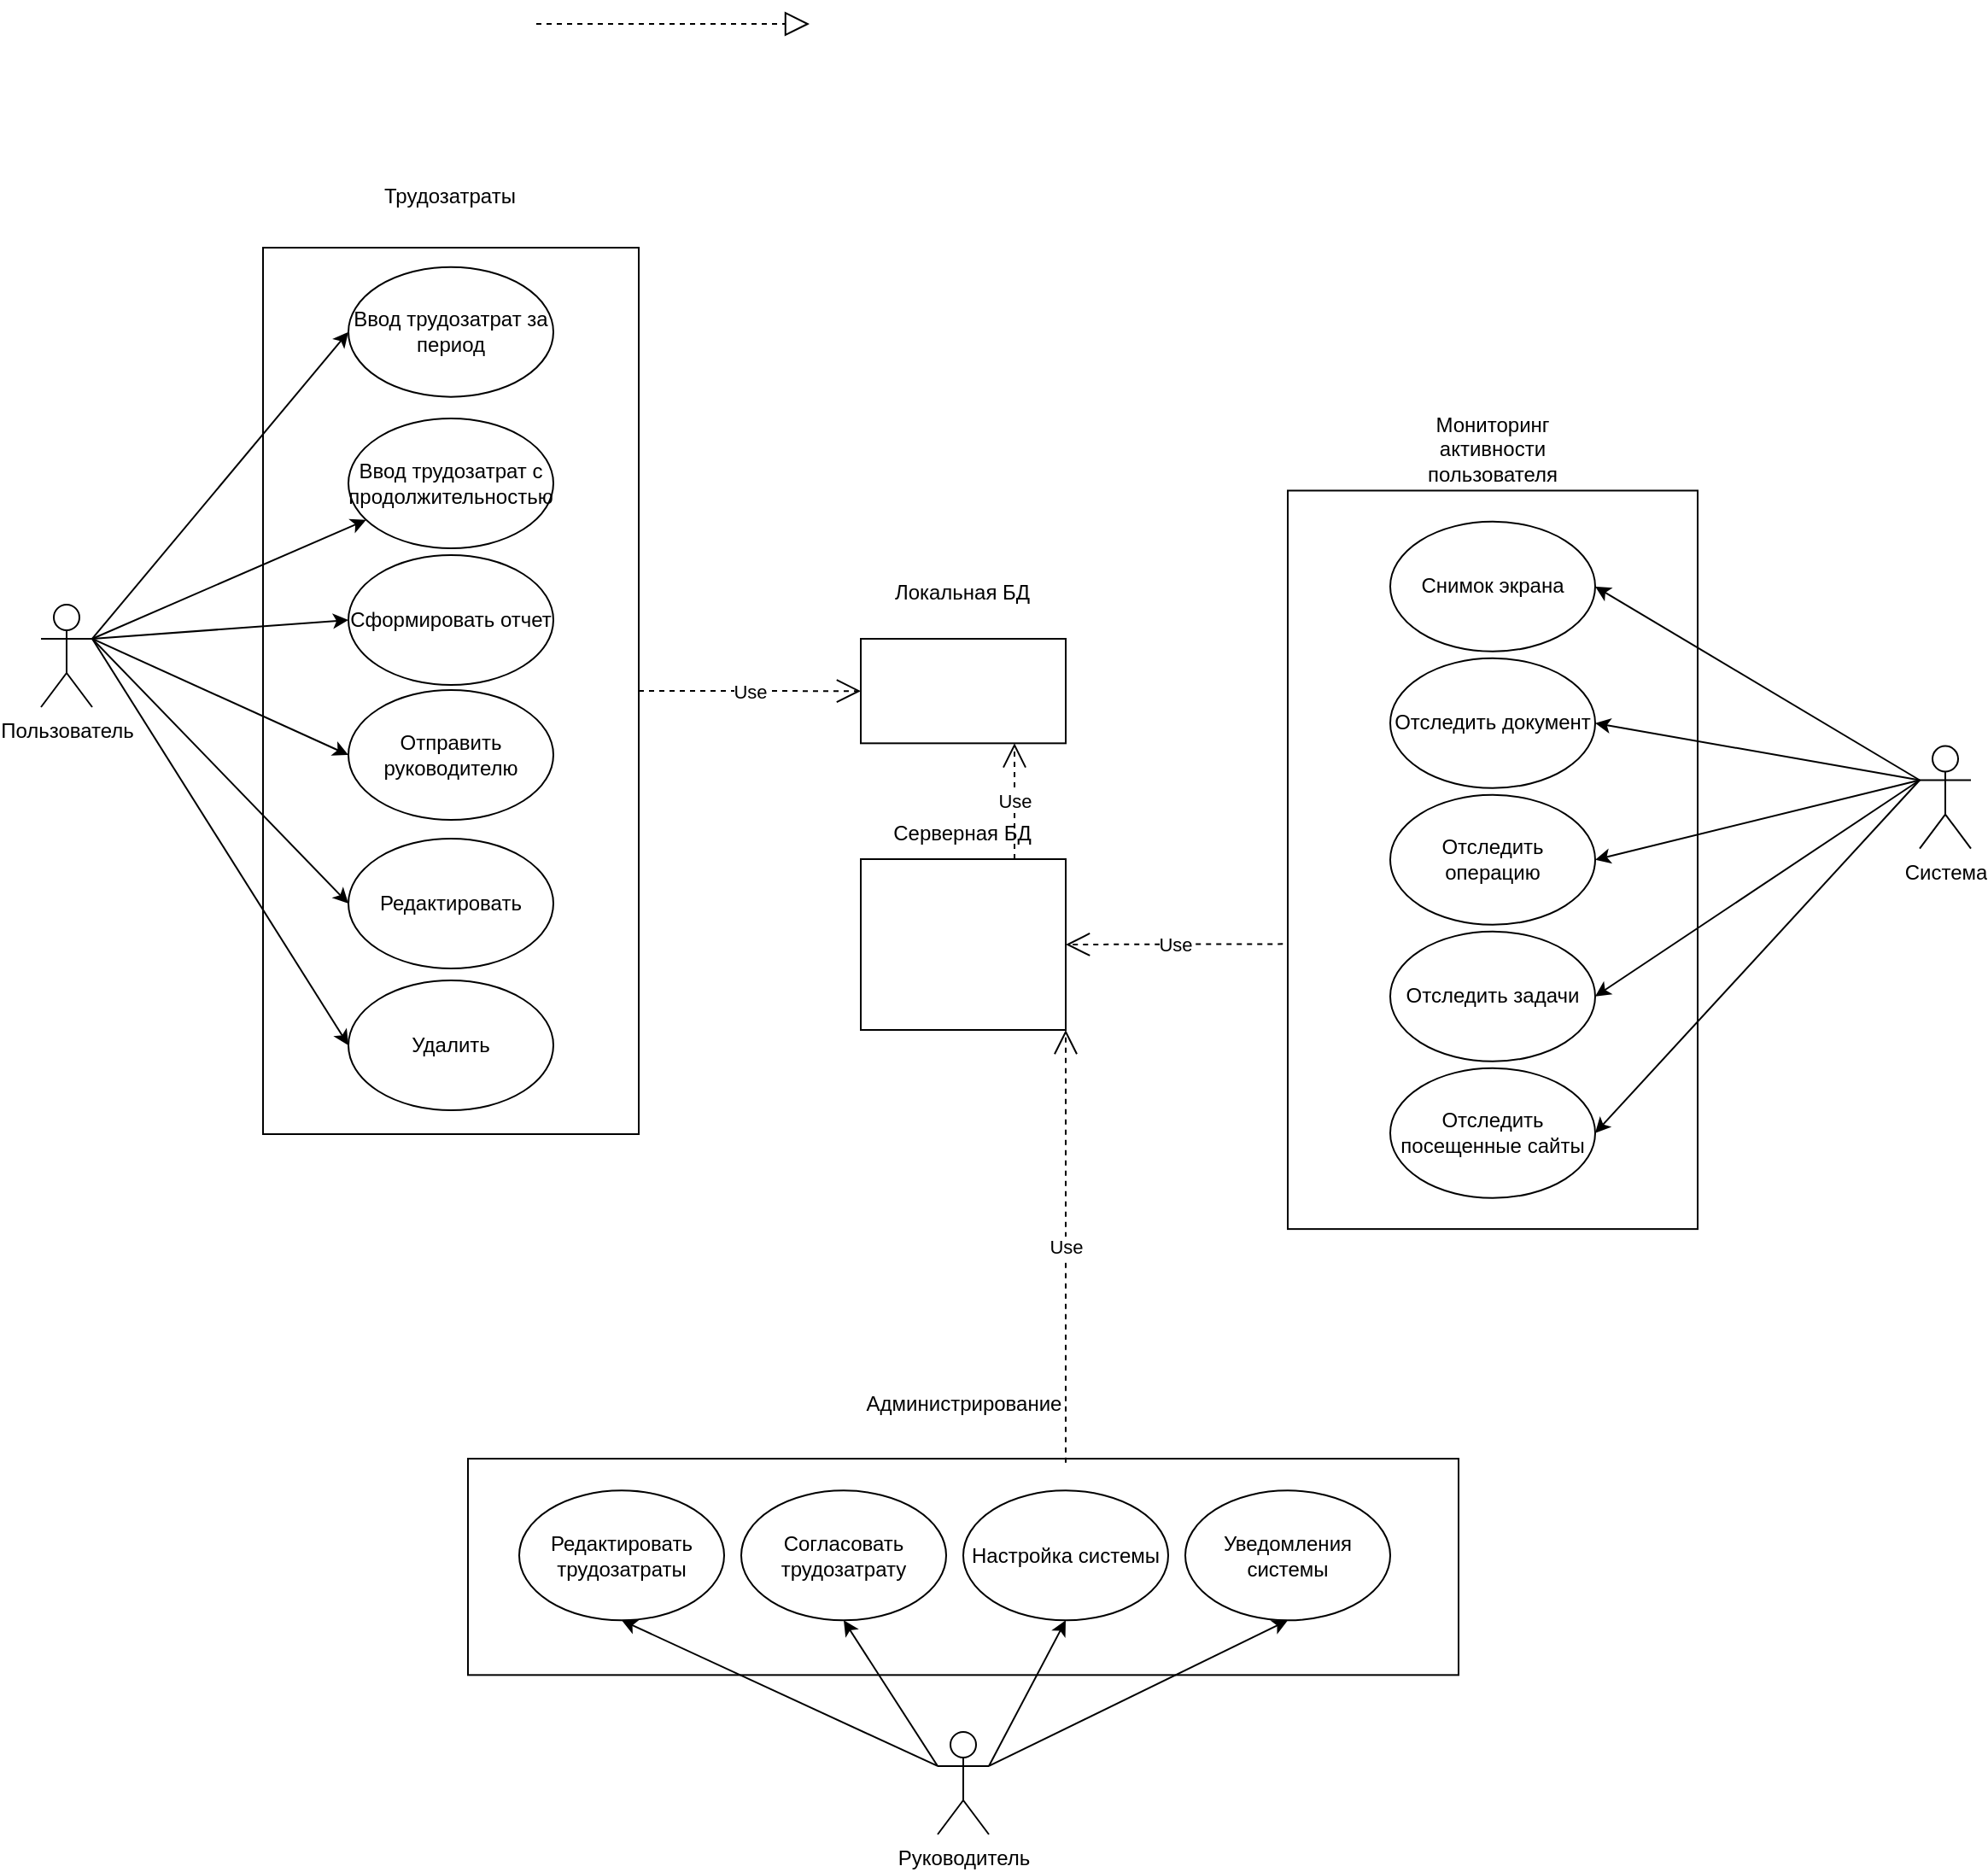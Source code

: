 <mxfile version="20.8.13" type="github">
  <diagram name="Страница 1" id="xR6QezIAfQtRVyQFzhz1">
    <mxGraphModel dx="1687" dy="869" grid="1" gridSize="10" guides="1" tooltips="1" connect="1" arrows="1" fold="1" page="1" pageScale="1" pageWidth="827" pageHeight="1169" math="0" shadow="0">
      <root>
        <mxCell id="0" />
        <mxCell id="1" parent="0" />
        <mxCell id="MefCaFTjjXVod8S6KdbM-3" value="Трудозатраты" style="text;html=1;strokeColor=none;fillColor=none;align=center;verticalAlign=middle;whiteSpace=wrap;rounded=0;container=0;" vertex="1" parent="1">
          <mxGeometry x="225.312" y="150" width="89.375" height="82.333" as="geometry" />
        </mxCell>
        <mxCell id="MefCaFTjjXVod8S6KdbM-45" value="" style="group" vertex="1" connectable="0" parent="1">
          <mxGeometry x="30" y="221" width="350" height="519" as="geometry" />
        </mxCell>
        <mxCell id="MefCaFTjjXVod8S6KdbM-31" value="Пользователь" style="shape=umlActor;verticalLabelPosition=bottom;verticalAlign=top;html=1;outlineConnect=0;" vertex="1" parent="MefCaFTjjXVod8S6KdbM-45">
          <mxGeometry y="209" width="30" height="60" as="geometry" />
        </mxCell>
        <mxCell id="MefCaFTjjXVod8S6KdbM-2" value="" style="rounded=0;whiteSpace=wrap;html=1;container=0;" vertex="1" parent="MefCaFTjjXVod8S6KdbM-45">
          <mxGeometry x="130" width="220" height="519" as="geometry" />
        </mxCell>
        <mxCell id="MefCaFTjjXVod8S6KdbM-19" value="Ввод трудозатрат за период" style="ellipse;whiteSpace=wrap;html=1;container=0;" vertex="1" parent="MefCaFTjjXVod8S6KdbM-45">
          <mxGeometry x="180" y="11.33" width="120" height="76" as="geometry" />
        </mxCell>
        <mxCell id="MefCaFTjjXVod8S6KdbM-21" value="Сформировать отчет" style="ellipse;whiteSpace=wrap;html=1;container=0;" vertex="1" parent="MefCaFTjjXVod8S6KdbM-45">
          <mxGeometry x="180" y="180" width="120" height="76" as="geometry" />
        </mxCell>
        <mxCell id="MefCaFTjjXVod8S6KdbM-22" value="Отправить руководителю" style="ellipse;whiteSpace=wrap;html=1;container=0;" vertex="1" parent="MefCaFTjjXVod8S6KdbM-45">
          <mxGeometry x="180" y="259" width="120" height="76" as="geometry" />
        </mxCell>
        <mxCell id="MefCaFTjjXVod8S6KdbM-29" value="Ввод трудозатрат с продолжительностью" style="ellipse;whiteSpace=wrap;html=1;container=0;" vertex="1" parent="MefCaFTjjXVod8S6KdbM-45">
          <mxGeometry x="180" y="100" width="120" height="76" as="geometry" />
        </mxCell>
        <mxCell id="MefCaFTjjXVod8S6KdbM-41" value="Редактировать" style="ellipse;whiteSpace=wrap;html=1;container=0;" vertex="1" parent="MefCaFTjjXVod8S6KdbM-45">
          <mxGeometry x="180" y="346" width="120" height="76" as="geometry" />
        </mxCell>
        <mxCell id="MefCaFTjjXVod8S6KdbM-42" value="Удалить" style="ellipse;whiteSpace=wrap;html=1;container=0;" vertex="1" parent="MefCaFTjjXVod8S6KdbM-45">
          <mxGeometry x="180" y="429" width="120" height="76" as="geometry" />
        </mxCell>
        <mxCell id="MefCaFTjjXVod8S6KdbM-37" value="" style="endArrow=classic;html=1;rounded=0;entryX=0;entryY=0.5;entryDx=0;entryDy=0;exitX=1;exitY=0.333;exitDx=0;exitDy=0;exitPerimeter=0;" edge="1" parent="MefCaFTjjXVod8S6KdbM-45" source="MefCaFTjjXVod8S6KdbM-31" target="MefCaFTjjXVod8S6KdbM-19">
          <mxGeometry width="50" height="50" relative="1" as="geometry">
            <mxPoint x="30" y="149" as="sourcePoint" />
            <mxPoint x="190.204" y="151.132" as="targetPoint" />
          </mxGeometry>
        </mxCell>
        <mxCell id="MefCaFTjjXVod8S6KdbM-35" value="" style="endArrow=classic;html=1;rounded=0;exitX=1;exitY=0.333;exitDx=0;exitDy=0;exitPerimeter=0;" edge="1" parent="MefCaFTjjXVod8S6KdbM-45" source="MefCaFTjjXVod8S6KdbM-31" target="MefCaFTjjXVod8S6KdbM-29">
          <mxGeometry width="50" height="50" relative="1" as="geometry">
            <mxPoint x="30" y="149" as="sourcePoint" />
            <mxPoint x="630" y="168" as="targetPoint" />
          </mxGeometry>
        </mxCell>
        <mxCell id="MefCaFTjjXVod8S6KdbM-36" value="" style="endArrow=classic;html=1;rounded=0;entryX=0;entryY=0.5;entryDx=0;entryDy=0;exitX=1;exitY=0.333;exitDx=0;exitDy=0;exitPerimeter=0;" edge="1" parent="MefCaFTjjXVod8S6KdbM-45" source="MefCaFTjjXVod8S6KdbM-31" target="MefCaFTjjXVod8S6KdbM-21">
          <mxGeometry width="50" height="50" relative="1" as="geometry">
            <mxPoint x="30" y="149" as="sourcePoint" />
            <mxPoint x="160" y="328" as="targetPoint" />
          </mxGeometry>
        </mxCell>
        <mxCell id="MefCaFTjjXVod8S6KdbM-34" value="" style="endArrow=classic;html=1;rounded=0;exitX=1;exitY=0.333;exitDx=0;exitDy=0;exitPerimeter=0;entryX=0;entryY=0.5;entryDx=0;entryDy=0;" edge="1" parent="MefCaFTjjXVod8S6KdbM-45" source="MefCaFTjjXVod8S6KdbM-31" target="MefCaFTjjXVod8S6KdbM-22">
          <mxGeometry width="50" height="50" relative="1" as="geometry">
            <mxPoint x="30" y="319" as="sourcePoint" />
            <mxPoint x="80" y="269" as="targetPoint" />
          </mxGeometry>
        </mxCell>
        <mxCell id="MefCaFTjjXVod8S6KdbM-43" value="" style="endArrow=classic;html=1;rounded=0;exitX=1;exitY=0.333;exitDx=0;exitDy=0;exitPerimeter=0;entryX=0;entryY=0.5;entryDx=0;entryDy=0;" edge="1" parent="MefCaFTjjXVod8S6KdbM-45" source="MefCaFTjjXVod8S6KdbM-31" target="MefCaFTjjXVod8S6KdbM-41">
          <mxGeometry width="50" height="50" relative="1" as="geometry">
            <mxPoint x="40" y="159" as="sourcePoint" />
            <mxPoint x="190" y="307" as="targetPoint" />
          </mxGeometry>
        </mxCell>
        <mxCell id="MefCaFTjjXVod8S6KdbM-44" value="" style="endArrow=classic;html=1;rounded=0;exitX=1;exitY=0.333;exitDx=0;exitDy=0;exitPerimeter=0;entryX=0;entryY=0.5;entryDx=0;entryDy=0;" edge="1" parent="MefCaFTjjXVod8S6KdbM-45" source="MefCaFTjjXVod8S6KdbM-31" target="MefCaFTjjXVod8S6KdbM-42">
          <mxGeometry width="50" height="50" relative="1" as="geometry">
            <mxPoint x="50" y="169" as="sourcePoint" />
            <mxPoint x="200" y="317" as="targetPoint" />
          </mxGeometry>
        </mxCell>
        <mxCell id="MefCaFTjjXVod8S6KdbM-55" value="" style="group" vertex="1" connectable="0" parent="1">
          <mxGeometry x="510" y="400" width="120" height="111.17" as="geometry" />
        </mxCell>
        <mxCell id="MefCaFTjjXVod8S6KdbM-40" value="" style="group" vertex="1" connectable="0" parent="MefCaFTjjXVod8S6KdbM-55">
          <mxGeometry width="120" height="61.17" as="geometry" />
        </mxCell>
        <mxCell id="MefCaFTjjXVod8S6KdbM-39" value="Локальная БД" style="text;html=1;strokeColor=none;fillColor=none;align=center;verticalAlign=middle;whiteSpace=wrap;rounded=0;container=0;" vertex="1" parent="MefCaFTjjXVod8S6KdbM-40">
          <mxGeometry x="15.312" width="89.375" height="45.303" as="geometry" />
        </mxCell>
        <mxCell id="MefCaFTjjXVod8S6KdbM-38" value="" style="rounded=0;whiteSpace=wrap;html=1;" vertex="1" parent="MefCaFTjjXVod8S6KdbM-55">
          <mxGeometry y="50" width="120" height="61.17" as="geometry" />
        </mxCell>
        <mxCell id="MefCaFTjjXVod8S6KdbM-63" value="" style="group" vertex="1" connectable="0" parent="1">
          <mxGeometry x="760" y="320" width="400" height="475.56" as="geometry" />
        </mxCell>
        <mxCell id="MefCaFTjjXVod8S6KdbM-6" value="" style="group" vertex="1" connectable="0" parent="MefCaFTjjXVod8S6KdbM-63">
          <mxGeometry width="240" height="475.56" as="geometry" />
        </mxCell>
        <mxCell id="MefCaFTjjXVod8S6KdbM-7" value="" style="rounded=0;whiteSpace=wrap;html=1;" vertex="1" parent="MefCaFTjjXVod8S6KdbM-6">
          <mxGeometry y="43.233" width="240" height="432.327" as="geometry" />
        </mxCell>
        <mxCell id="MefCaFTjjXVod8S6KdbM-8" value="Мониторинг активности пользователя" style="text;html=1;strokeColor=none;fillColor=none;align=center;verticalAlign=middle;whiteSpace=wrap;rounded=0;" vertex="1" parent="MefCaFTjjXVod8S6KdbM-6">
          <mxGeometry x="60" y="-37.228" width="120" height="111.685" as="geometry" />
        </mxCell>
        <mxCell id="MefCaFTjjXVod8S6KdbM-23" value="Снимок экрана" style="ellipse;whiteSpace=wrap;html=1;" vertex="1" parent="MefCaFTjjXVod8S6KdbM-6">
          <mxGeometry x="60" y="61.4" width="120" height="76" as="geometry" />
        </mxCell>
        <mxCell id="MefCaFTjjXVod8S6KdbM-24" value="Отследить документ" style="ellipse;whiteSpace=wrap;html=1;" vertex="1" parent="MefCaFTjjXVod8S6KdbM-6">
          <mxGeometry x="60" y="141.4" width="120" height="76" as="geometry" />
        </mxCell>
        <mxCell id="MefCaFTjjXVod8S6KdbM-25" value="Отследить операцию" style="ellipse;whiteSpace=wrap;html=1;" vertex="1" parent="MefCaFTjjXVod8S6KdbM-6">
          <mxGeometry x="60" y="221.4" width="120" height="76" as="geometry" />
        </mxCell>
        <mxCell id="MefCaFTjjXVod8S6KdbM-26" value="Отследить задачи" style="ellipse;whiteSpace=wrap;html=1;" vertex="1" parent="MefCaFTjjXVod8S6KdbM-6">
          <mxGeometry x="60" y="301.4" width="120" height="76" as="geometry" />
        </mxCell>
        <mxCell id="MefCaFTjjXVod8S6KdbM-27" value="Отследить посещенные сайты" style="ellipse;whiteSpace=wrap;html=1;" vertex="1" parent="MefCaFTjjXVod8S6KdbM-6">
          <mxGeometry x="60" y="381.4" width="120" height="76" as="geometry" />
        </mxCell>
        <mxCell id="MefCaFTjjXVod8S6KdbM-56" value="Система" style="shape=umlActor;verticalLabelPosition=bottom;verticalAlign=top;html=1;outlineConnect=0;" vertex="1" parent="MefCaFTjjXVod8S6KdbM-63">
          <mxGeometry x="370" y="192.77" width="30" height="60" as="geometry" />
        </mxCell>
        <mxCell id="MefCaFTjjXVod8S6KdbM-58" value="" style="endArrow=classic;html=1;rounded=0;exitX=0;exitY=0.333;exitDx=0;exitDy=0;exitPerimeter=0;entryX=1;entryY=0.5;entryDx=0;entryDy=0;" edge="1" parent="MefCaFTjjXVod8S6KdbM-63" source="MefCaFTjjXVod8S6KdbM-56" target="MefCaFTjjXVod8S6KdbM-27">
          <mxGeometry width="50" height="50" relative="1" as="geometry">
            <mxPoint x="270" y="237.56" as="sourcePoint" />
            <mxPoint x="420" y="475.56" as="targetPoint" />
          </mxGeometry>
        </mxCell>
        <mxCell id="MefCaFTjjXVod8S6KdbM-59" value="" style="endArrow=classic;html=1;rounded=0;exitX=0;exitY=0.333;exitDx=0;exitDy=0;exitPerimeter=0;entryX=1;entryY=0.5;entryDx=0;entryDy=0;" edge="1" parent="MefCaFTjjXVod8S6KdbM-63" source="MefCaFTjjXVod8S6KdbM-56" target="MefCaFTjjXVod8S6KdbM-26">
          <mxGeometry width="50" height="50" relative="1" as="geometry">
            <mxPoint x="380" y="222.77" as="sourcePoint" />
            <mxPoint x="190" y="429.4" as="targetPoint" />
          </mxGeometry>
        </mxCell>
        <mxCell id="MefCaFTjjXVod8S6KdbM-60" value="" style="endArrow=classic;html=1;rounded=0;exitX=0;exitY=0.333;exitDx=0;exitDy=0;exitPerimeter=0;entryX=1;entryY=0.5;entryDx=0;entryDy=0;" edge="1" parent="MefCaFTjjXVod8S6KdbM-63" source="MefCaFTjjXVod8S6KdbM-56" target="MefCaFTjjXVod8S6KdbM-25">
          <mxGeometry width="50" height="50" relative="1" as="geometry">
            <mxPoint x="390" y="232.77" as="sourcePoint" />
            <mxPoint x="200" y="439.4" as="targetPoint" />
          </mxGeometry>
        </mxCell>
        <mxCell id="MefCaFTjjXVod8S6KdbM-61" value="" style="endArrow=classic;html=1;rounded=0;exitX=0;exitY=0.333;exitDx=0;exitDy=0;exitPerimeter=0;entryX=1;entryY=0.5;entryDx=0;entryDy=0;" edge="1" parent="MefCaFTjjXVod8S6KdbM-63" source="MefCaFTjjXVod8S6KdbM-56" target="MefCaFTjjXVod8S6KdbM-24">
          <mxGeometry width="50" height="50" relative="1" as="geometry">
            <mxPoint x="400" y="242.77" as="sourcePoint" />
            <mxPoint x="210" y="449.4" as="targetPoint" />
          </mxGeometry>
        </mxCell>
        <mxCell id="MefCaFTjjXVod8S6KdbM-62" value="" style="endArrow=classic;html=1;rounded=0;exitX=0;exitY=0.333;exitDx=0;exitDy=0;exitPerimeter=0;entryX=1;entryY=0.5;entryDx=0;entryDy=0;" edge="1" parent="MefCaFTjjXVod8S6KdbM-63" source="MefCaFTjjXVod8S6KdbM-56" target="MefCaFTjjXVod8S6KdbM-23">
          <mxGeometry width="50" height="50" relative="1" as="geometry">
            <mxPoint x="410" y="252.77" as="sourcePoint" />
            <mxPoint x="220" y="459.4" as="targetPoint" />
          </mxGeometry>
        </mxCell>
        <mxCell id="MefCaFTjjXVod8S6KdbM-64" value="Руководитель" style="shape=umlActor;verticalLabelPosition=bottom;verticalAlign=top;html=1;outlineConnect=0;" vertex="1" parent="1">
          <mxGeometry x="555" y="1090" width="30" height="60" as="geometry" />
        </mxCell>
        <mxCell id="MefCaFTjjXVod8S6KdbM-67" value="" style="group" vertex="1" connectable="0" parent="1">
          <mxGeometry x="280" y="860" width="580" height="190" as="geometry" />
        </mxCell>
        <mxCell id="MefCaFTjjXVod8S6KdbM-65" value="" style="rounded=0;whiteSpace=wrap;html=1;" vertex="1" parent="MefCaFTjjXVod8S6KdbM-67">
          <mxGeometry y="70" width="580" height="126.67" as="geometry" />
        </mxCell>
        <mxCell id="MefCaFTjjXVod8S6KdbM-66" value="Администрирование" style="text;html=1;strokeColor=none;fillColor=none;align=center;verticalAlign=middle;whiteSpace=wrap;rounded=0;" vertex="1" parent="MefCaFTjjXVod8S6KdbM-67">
          <mxGeometry x="182.5" y="6.67" width="215" height="63.333" as="geometry" />
        </mxCell>
        <mxCell id="MefCaFTjjXVod8S6KdbM-68" value="Редактировать трудозатраты" style="ellipse;whiteSpace=wrap;html=1;" vertex="1" parent="MefCaFTjjXVod8S6KdbM-67">
          <mxGeometry x="30" y="88.67" width="120" height="76" as="geometry" />
        </mxCell>
        <mxCell id="MefCaFTjjXVod8S6KdbM-69" value="Согласовать трудозатрату" style="ellipse;whiteSpace=wrap;html=1;" vertex="1" parent="MefCaFTjjXVod8S6KdbM-67">
          <mxGeometry x="160" y="88.67" width="120" height="76" as="geometry" />
        </mxCell>
        <mxCell id="MefCaFTjjXVod8S6KdbM-70" value="Настройка системы" style="ellipse;whiteSpace=wrap;html=1;" vertex="1" parent="MefCaFTjjXVod8S6KdbM-67">
          <mxGeometry x="290" y="88.67" width="120" height="76" as="geometry" />
        </mxCell>
        <mxCell id="MefCaFTjjXVod8S6KdbM-71" value="Уведомления системы" style="ellipse;whiteSpace=wrap;html=1;" vertex="1" parent="MefCaFTjjXVod8S6KdbM-67">
          <mxGeometry x="420" y="88.67" width="120" height="76" as="geometry" />
        </mxCell>
        <mxCell id="MefCaFTjjXVod8S6KdbM-72" value="" style="endArrow=classic;html=1;rounded=0;exitX=0;exitY=0.333;exitDx=0;exitDy=0;exitPerimeter=0;entryX=0.5;entryY=1;entryDx=0;entryDy=0;" edge="1" parent="1" source="MefCaFTjjXVod8S6KdbM-64" target="MefCaFTjjXVod8S6KdbM-68">
          <mxGeometry width="50" height="50" relative="1" as="geometry">
            <mxPoint x="144.69" y="960" as="sourcePoint" />
            <mxPoint x="294.69" y="1198" as="targetPoint" />
          </mxGeometry>
        </mxCell>
        <mxCell id="MefCaFTjjXVod8S6KdbM-73" value="" style="endArrow=classic;html=1;rounded=0;exitX=1;exitY=0.333;exitDx=0;exitDy=0;exitPerimeter=0;entryX=0.5;entryY=1;entryDx=0;entryDy=0;" edge="1" parent="1" source="MefCaFTjjXVod8S6KdbM-64" target="MefCaFTjjXVod8S6KdbM-71">
          <mxGeometry width="50" height="50" relative="1" as="geometry">
            <mxPoint x="565" y="1120" as="sourcePoint" />
            <mxPoint x="380" y="1034.67" as="targetPoint" />
          </mxGeometry>
        </mxCell>
        <mxCell id="MefCaFTjjXVod8S6KdbM-74" value="" style="endArrow=classic;html=1;rounded=0;exitX=1;exitY=0.333;exitDx=0;exitDy=0;exitPerimeter=0;entryX=0.5;entryY=1;entryDx=0;entryDy=0;" edge="1" parent="1" source="MefCaFTjjXVod8S6KdbM-64" target="MefCaFTjjXVod8S6KdbM-70">
          <mxGeometry width="50" height="50" relative="1" as="geometry">
            <mxPoint x="595" y="1120" as="sourcePoint" />
            <mxPoint x="770" y="1034.67" as="targetPoint" />
          </mxGeometry>
        </mxCell>
        <mxCell id="MefCaFTjjXVod8S6KdbM-75" value="" style="endArrow=classic;html=1;rounded=0;exitX=0;exitY=0.333;exitDx=0;exitDy=0;exitPerimeter=0;entryX=0.5;entryY=1;entryDx=0;entryDy=0;" edge="1" parent="1" source="MefCaFTjjXVod8S6KdbM-64" target="MefCaFTjjXVod8S6KdbM-69">
          <mxGeometry width="50" height="50" relative="1" as="geometry">
            <mxPoint x="595" y="1120" as="sourcePoint" />
            <mxPoint x="640" y="1034.67" as="targetPoint" />
          </mxGeometry>
        </mxCell>
        <mxCell id="MefCaFTjjXVod8S6KdbM-76" value="" style="group" vertex="1" connectable="0" parent="1">
          <mxGeometry x="510" y="529" width="120" height="150" as="geometry" />
        </mxCell>
        <mxCell id="MefCaFTjjXVod8S6KdbM-77" value="" style="group" vertex="1" connectable="0" parent="MefCaFTjjXVod8S6KdbM-76">
          <mxGeometry y="12.4" width="120" height="61.17" as="geometry" />
        </mxCell>
        <mxCell id="MefCaFTjjXVod8S6KdbM-78" value="Серверная БД" style="text;html=1;strokeColor=none;fillColor=none;align=center;verticalAlign=middle;whiteSpace=wrap;rounded=0;container=0;" vertex="1" parent="MefCaFTjjXVod8S6KdbM-77">
          <mxGeometry x="15.312" width="89.375" height="45.303" as="geometry" />
        </mxCell>
        <mxCell id="MefCaFTjjXVod8S6KdbM-79" value="" style="rounded=0;whiteSpace=wrap;html=1;" vertex="1" parent="MefCaFTjjXVod8S6KdbM-76">
          <mxGeometry y="50" width="120" height="100" as="geometry" />
        </mxCell>
        <mxCell id="MefCaFTjjXVod8S6KdbM-86" value="" style="endArrow=block;dashed=1;endFill=0;endSize=12;html=1;rounded=0;" edge="1" parent="1">
          <mxGeometry width="160" relative="1" as="geometry">
            <mxPoint x="320" y="90" as="sourcePoint" />
            <mxPoint x="480" y="90" as="targetPoint" />
          </mxGeometry>
        </mxCell>
        <mxCell id="MefCaFTjjXVod8S6KdbM-87" value="Use" style="endArrow=open;endSize=12;dashed=1;html=1;rounded=0;exitX=1;exitY=0.5;exitDx=0;exitDy=0;entryX=0;entryY=0.5;entryDx=0;entryDy=0;" edge="1" parent="1" source="MefCaFTjjXVod8S6KdbM-2" target="MefCaFTjjXVod8S6KdbM-38">
          <mxGeometry width="160" relative="1" as="geometry">
            <mxPoint x="395" y="380" as="sourcePoint" />
            <mxPoint x="555" y="380" as="targetPoint" />
          </mxGeometry>
        </mxCell>
        <mxCell id="MefCaFTjjXVod8S6KdbM-88" value="Use" style="endArrow=open;endSize=12;dashed=1;html=1;rounded=0;exitX=-0.012;exitY=0.614;exitDx=0;exitDy=0;entryX=1;entryY=0.5;entryDx=0;entryDy=0;exitPerimeter=0;" edge="1" parent="1" source="MefCaFTjjXVod8S6KdbM-7" target="MefCaFTjjXVod8S6KdbM-79">
          <mxGeometry width="160" relative="1" as="geometry">
            <mxPoint x="390" y="490.5" as="sourcePoint" />
            <mxPoint x="520.0" y="490.585" as="targetPoint" />
          </mxGeometry>
        </mxCell>
        <mxCell id="MefCaFTjjXVod8S6KdbM-89" value="Use" style="endArrow=open;endSize=12;dashed=1;html=1;rounded=0;entryX=1;entryY=1;entryDx=0;entryDy=0;exitX=0.779;exitY=1.037;exitDx=0;exitDy=0;exitPerimeter=0;" edge="1" parent="1" source="MefCaFTjjXVod8S6KdbM-66" target="MefCaFTjjXVod8S6KdbM-79">
          <mxGeometry width="160" relative="1" as="geometry">
            <mxPoint x="690" y="890" as="sourcePoint" />
            <mxPoint x="530.0" y="500.585" as="targetPoint" />
          </mxGeometry>
        </mxCell>
        <mxCell id="MefCaFTjjXVod8S6KdbM-90" value="Use" style="endArrow=open;endSize=12;dashed=1;html=1;rounded=0;exitX=0.75;exitY=0;exitDx=0;exitDy=0;entryX=0.75;entryY=1;entryDx=0;entryDy=0;" edge="1" parent="1" source="MefCaFTjjXVod8S6KdbM-79" target="MefCaFTjjXVod8S6KdbM-38">
          <mxGeometry width="160" relative="1" as="geometry">
            <mxPoint x="410" y="510.5" as="sourcePoint" />
            <mxPoint x="540.0" y="510.585" as="targetPoint" />
          </mxGeometry>
        </mxCell>
      </root>
    </mxGraphModel>
  </diagram>
</mxfile>
